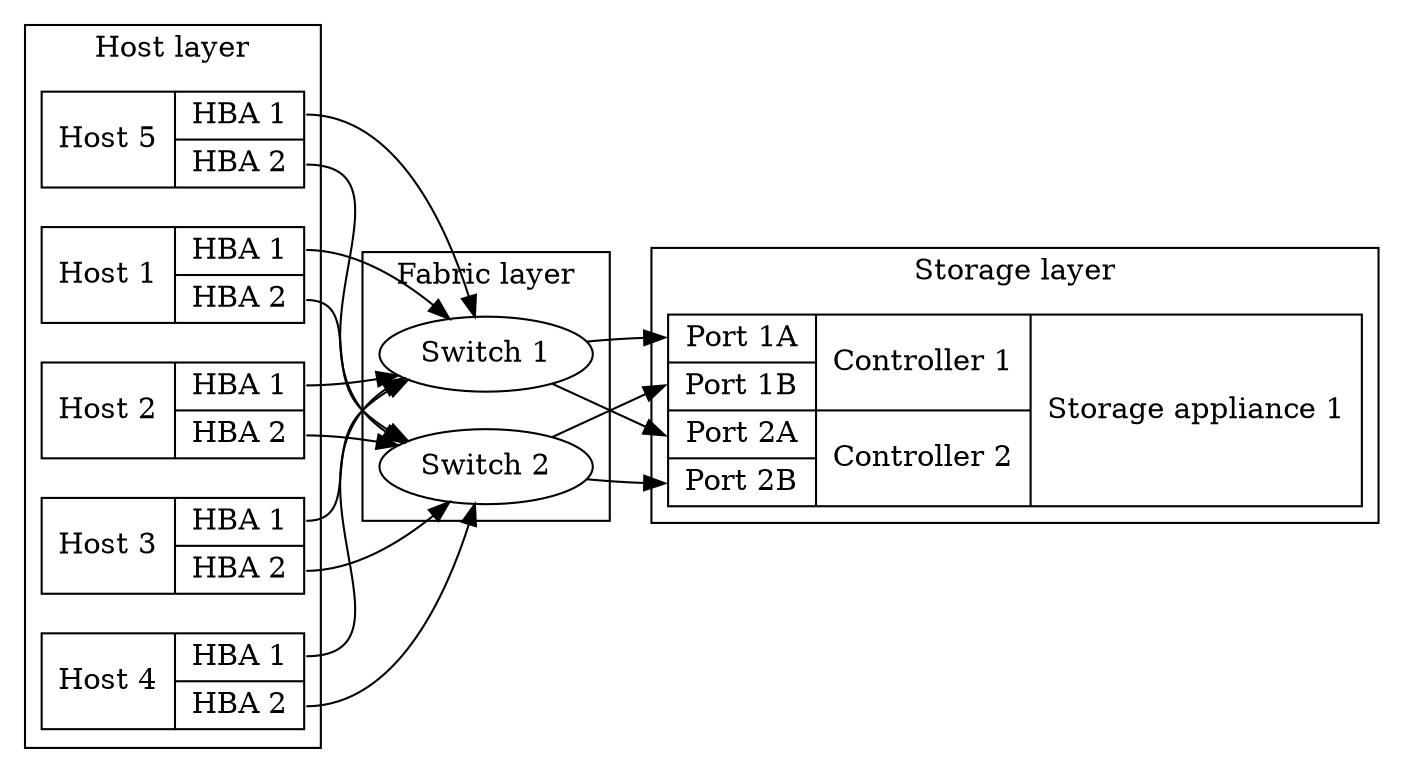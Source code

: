 digraph G {
	rankdir=LR;

	subgraph cluster_host_layer {
	label="Host layer";
	H1 [shape="record",label="{Host 1|{<HBA1>HBA 1|<HBA2>HBA 2}}"];
	H2 [shape="record",label="{Host 2|{<HBA1>HBA 1|<HBA2>HBA 2}}"];
	H3 [shape="record",label="{Host 3|{<HBA1>HBA 1|<HBA2>HBA 2}}"];
	H4 [shape="record",label="{Host 4|{<HBA1>HBA 1|<HBA2>HBA 2}}"];
	H5 [shape="record",label="{Host 5|{<HBA1>HBA 1|<HBA2>HBA 2}}"];
	}
	subgraph cluster_fabric_layer {
	label="Fabric layer";
	SW1 [label="Switch 1"];
	SW2 [label="Switch 2"];
	}
	subgraph cluster_storage_layer {
	label="Storage layer";
	SA1 [shape=record,label="{{<P1A>Port 1A|<P1B>Port 1B|<P2A>Port 2A|<P2B>Port 2B}|{Controller 1|Controller 2}|Storage appliance 1}"];
	}
	H1:HBA1->SW1;
	H2:HBA1->SW1;
	H3:HBA1->SW1;
	H4:HBA1->SW1;
	H5:HBA1->SW1;
	H1:HBA2->SW2;
	H2:HBA2->SW2;
	H3:HBA2->SW2;
	H4:HBA2->SW2;
	H5:HBA2->SW2;	
	SW1->SA1:P1A;
	SW2->SA1:P1B;
	SW1->SA1:P2A;
	SW2->SA1:P2B;

}